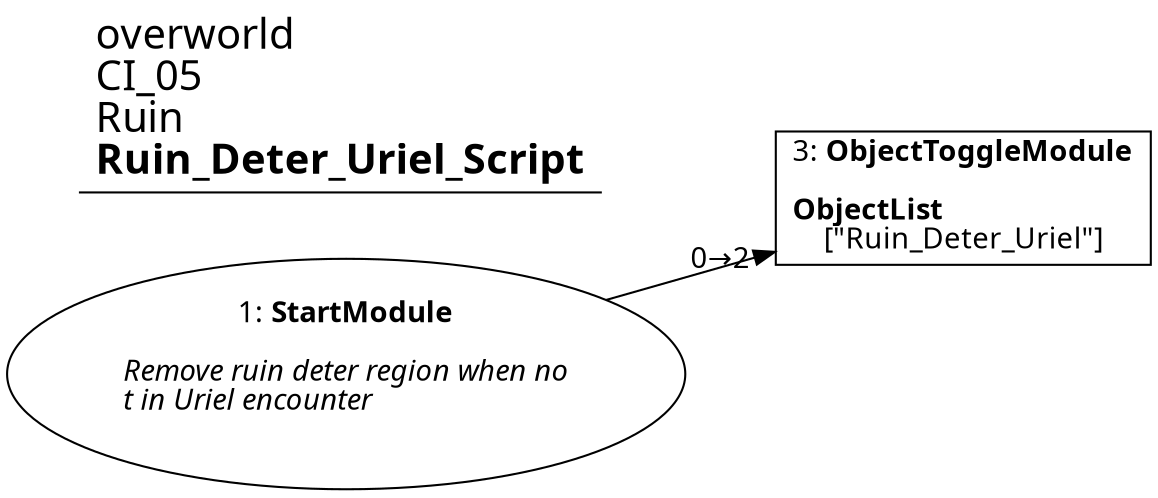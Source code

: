 digraph {
    layout = fdp;
    overlap = prism;
    sep = "+16";
    splines = spline;

    node [ shape = box ];

    graph [ fontname = "Segoe UI" ];
    node [ fontname = "Segoe UI" ];
    edge [ fontname = "Segoe UI" ];

    1 [ label = <1: <b>StartModule</b><br/><br/><i>Remove ruin deter region when no<br align="left"/>t in Uriel encounter<br align="left"/></i><br align="left"/>> ];
    1 [ shape = oval ]
    1 [ pos = "0.26900002,-0.469!" ];
    1 -> 3 [ label = "0→2" ];

    3 [ label = <3: <b>ObjectToggleModule</b><br/><br/><b>ObjectList</b><br align="left"/>    [&quot;Ruin_Deter_Uriel&quot;]<br align="left"/>> ];
    3 [ pos = "0.624,-0.423!" ];

    title [ pos = "0.268,-0.42200002!" ];
    title [ shape = underline ];
    title [ label = <<font point-size="20">overworld<br align="left"/>CI_05<br align="left"/>Ruin<br align="left"/><b>Ruin_Deter_Uriel_Script</b><br align="left"/></font>> ];
}
